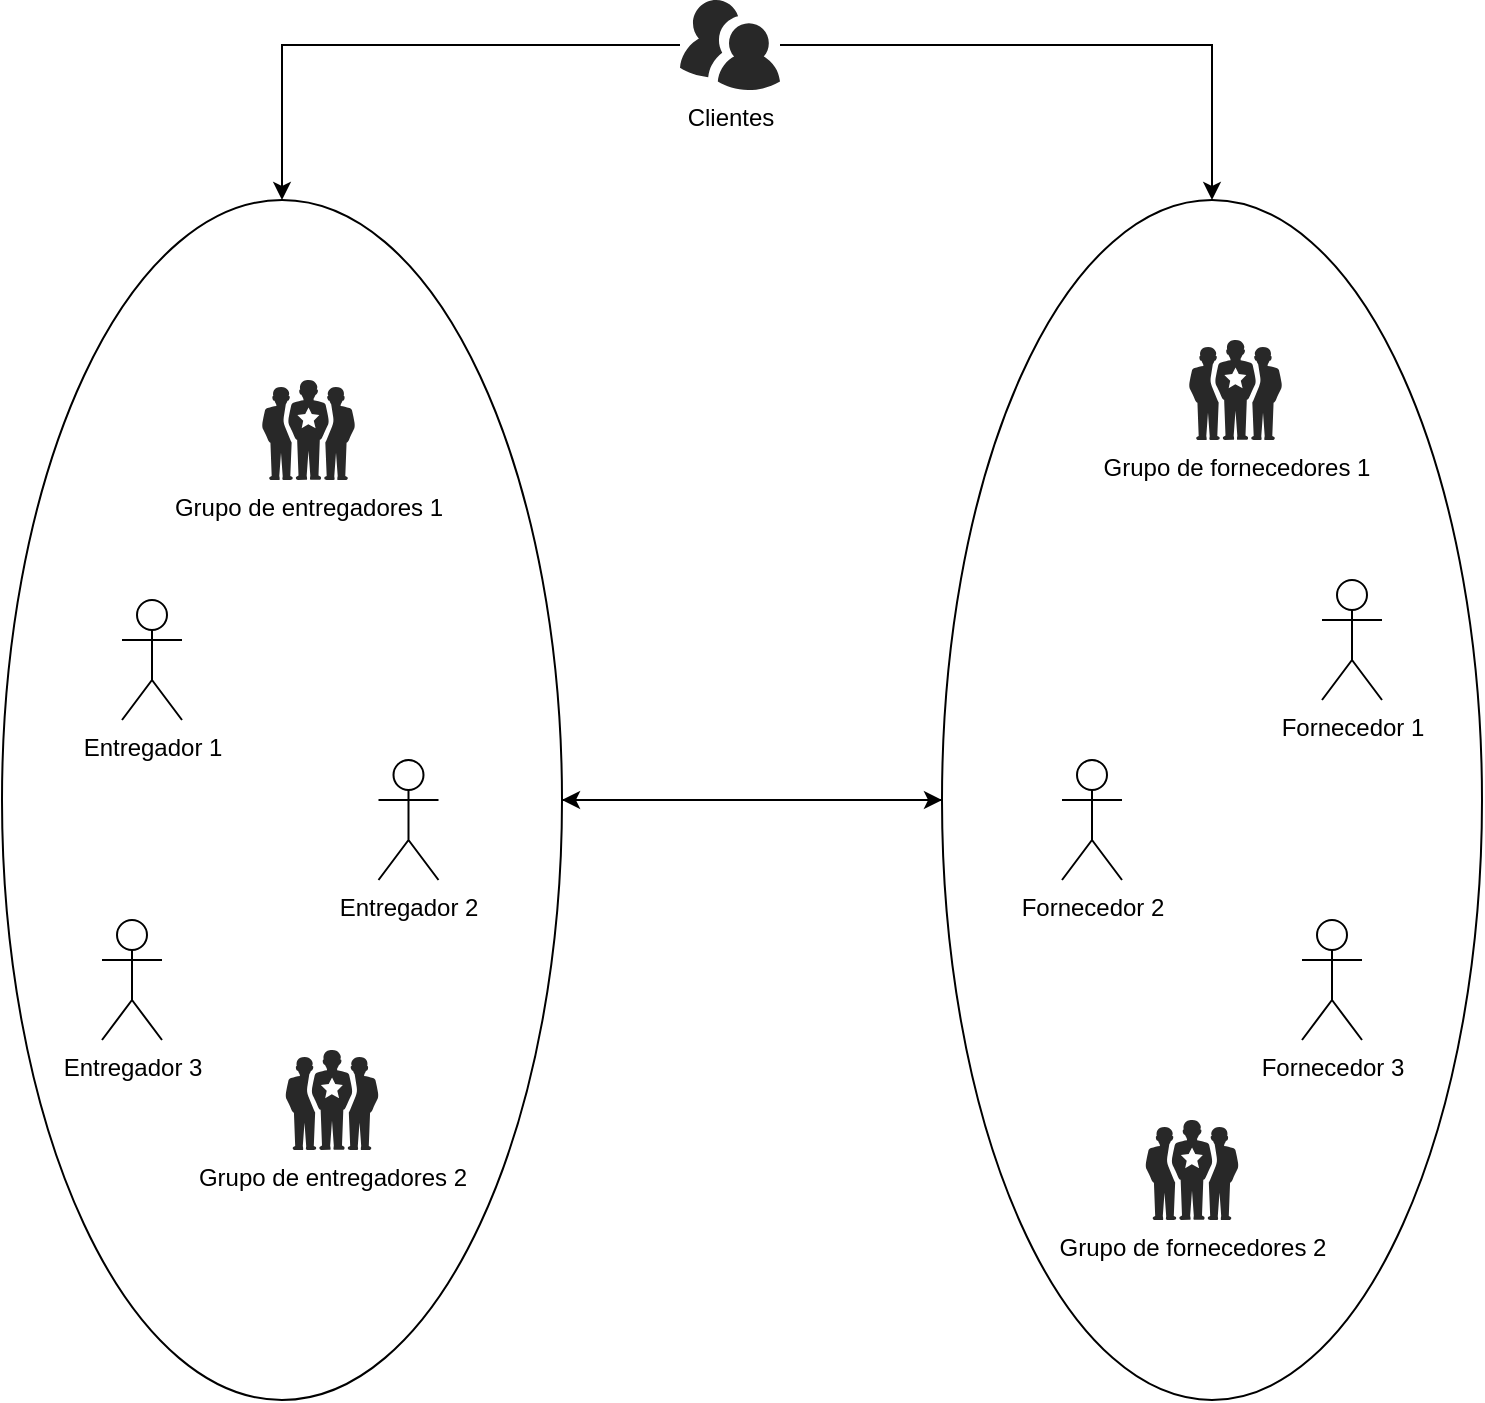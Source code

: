 <mxfile version="14.4.2" type="github">
  <diagram id="vouQ0EweEViPEyBq-yAl" name="Page-1">
    <mxGraphModel dx="706" dy="804" grid="1" gridSize="10" guides="1" tooltips="1" connect="1" arrows="1" fold="1" page="1" pageScale="1" pageWidth="827" pageHeight="1169" math="0" shadow="0">
      <root>
        <mxCell id="0" />
        <mxCell id="1" parent="0" />
        <mxCell id="C0zyoI56A72YZO5-0QW6-36" style="edgeStyle=orthogonalEdgeStyle;rounded=0;orthogonalLoop=1;jettySize=auto;html=1;" edge="1" parent="1" source="C0zyoI56A72YZO5-0QW6-32" target="C0zyoI56A72YZO5-0QW6-31">
          <mxGeometry relative="1" as="geometry" />
        </mxCell>
        <mxCell id="C0zyoI56A72YZO5-0QW6-32" value="" style="ellipse;whiteSpace=wrap;html=1;" vertex="1" parent="1">
          <mxGeometry x="520" y="160" width="270" height="600" as="geometry" />
        </mxCell>
        <mxCell id="C0zyoI56A72YZO5-0QW6-35" style="edgeStyle=orthogonalEdgeStyle;rounded=0;orthogonalLoop=1;jettySize=auto;html=1;" edge="1" parent="1" source="C0zyoI56A72YZO5-0QW6-31" target="C0zyoI56A72YZO5-0QW6-32">
          <mxGeometry relative="1" as="geometry" />
        </mxCell>
        <mxCell id="C0zyoI56A72YZO5-0QW6-31" value="" style="ellipse;whiteSpace=wrap;html=1;" vertex="1" parent="1">
          <mxGeometry x="50" y="160" width="280" height="600" as="geometry" />
        </mxCell>
        <mxCell id="C0zyoI56A72YZO5-0QW6-33" style="edgeStyle=orthogonalEdgeStyle;rounded=0;orthogonalLoop=1;jettySize=auto;html=1;" edge="1" parent="1" source="C0zyoI56A72YZO5-0QW6-37" target="C0zyoI56A72YZO5-0QW6-31">
          <mxGeometry relative="1" as="geometry">
            <mxPoint x="394" y="90" as="sourcePoint" />
          </mxGeometry>
        </mxCell>
        <mxCell id="C0zyoI56A72YZO5-0QW6-34" style="edgeStyle=orthogonalEdgeStyle;rounded=0;orthogonalLoop=1;jettySize=auto;html=1;" edge="1" parent="1" source="C0zyoI56A72YZO5-0QW6-37" target="C0zyoI56A72YZO5-0QW6-32">
          <mxGeometry relative="1" as="geometry">
            <mxPoint x="434" y="90" as="sourcePoint" />
          </mxGeometry>
        </mxCell>
        <mxCell id="C0zyoI56A72YZO5-0QW6-4" value="Entregador 1" style="shape=umlActor;verticalLabelPosition=bottom;verticalAlign=top;html=1;outlineConnect=0;" vertex="1" parent="1">
          <mxGeometry x="110" y="360" width="30" height="60" as="geometry" />
        </mxCell>
        <mxCell id="C0zyoI56A72YZO5-0QW6-5" value="Fornecedor 1" style="shape=umlActor;verticalLabelPosition=bottom;verticalAlign=top;html=1;outlineConnect=0;" vertex="1" parent="1">
          <mxGeometry x="710" y="350" width="30" height="60" as="geometry" />
        </mxCell>
        <mxCell id="C0zyoI56A72YZO5-0QW6-8" value="&lt;span style=&quot;background-color: rgb(255 , 255 , 255)&quot;&gt;Entregador 2&lt;/span&gt;" style="shape=umlActor;verticalLabelPosition=bottom;verticalAlign=top;html=1;outlineConnect=0;" vertex="1" parent="1">
          <mxGeometry x="238.25" y="440" width="30" height="60" as="geometry" />
        </mxCell>
        <mxCell id="C0zyoI56A72YZO5-0QW6-9" value="Entregador 3" style="shape=umlActor;verticalLabelPosition=bottom;verticalAlign=top;html=1;outlineConnect=0;" vertex="1" parent="1">
          <mxGeometry x="100" y="520" width="30" height="60" as="geometry" />
        </mxCell>
        <mxCell id="C0zyoI56A72YZO5-0QW6-10" value="&lt;span style=&quot;background-color: rgb(255 , 255 , 255)&quot;&gt;Grupo de entregadores 1&lt;/span&gt;" style="verticalLabelPosition=bottom;html=1;fillColor=#282828;strokeColor=none;verticalAlign=top;pointerEvents=1;align=center;shape=mxgraph.cisco_safe.people_places_things_icons.icon1;" vertex="1" parent="1">
          <mxGeometry x="180" y="250" width="46.5" height="50" as="geometry" />
        </mxCell>
        <mxCell id="C0zyoI56A72YZO5-0QW6-12" value="Grupo de fornecedores 2" style="verticalLabelPosition=bottom;html=1;fillColor=#282828;strokeColor=none;verticalAlign=top;pointerEvents=1;align=center;shape=mxgraph.cisco_safe.people_places_things_icons.icon1;" vertex="1" parent="1">
          <mxGeometry x="621.75" y="620" width="46.5" height="50" as="geometry" />
        </mxCell>
        <mxCell id="C0zyoI56A72YZO5-0QW6-13" value="Grupo de entregadores 2" style="verticalLabelPosition=bottom;html=1;fillColor=#282828;strokeColor=none;verticalAlign=top;pointerEvents=1;align=center;shape=mxgraph.cisco_safe.people_places_things_icons.icon1;" vertex="1" parent="1">
          <mxGeometry x="191.75" y="585" width="46.5" height="50" as="geometry" />
        </mxCell>
        <mxCell id="C0zyoI56A72YZO5-0QW6-7" value="&lt;span style=&quot;background-color: rgb(255 , 255 , 255)&quot;&gt;Fornecedor 3&lt;/span&gt;" style="shape=umlActor;verticalLabelPosition=bottom;verticalAlign=top;html=1;outlineConnect=0;" vertex="1" parent="1">
          <mxGeometry x="700" y="520" width="30" height="60" as="geometry" />
        </mxCell>
        <mxCell id="C0zyoI56A72YZO5-0QW6-6" value="&lt;span style=&quot;background-color: rgb(255 , 255 , 255)&quot;&gt;Fornecedor 2&lt;/span&gt;" style="shape=umlActor;verticalLabelPosition=bottom;verticalAlign=top;html=1;outlineConnect=0;" vertex="1" parent="1">
          <mxGeometry x="580" y="440" width="30" height="60" as="geometry" />
        </mxCell>
        <mxCell id="C0zyoI56A72YZO5-0QW6-11" value="&lt;span style=&quot;background-color: rgb(255 , 255 , 255)&quot;&gt;Grupo de fornecedores 1&lt;/span&gt;" style="verticalLabelPosition=bottom;html=1;fillColor=#282828;strokeColor=none;verticalAlign=top;pointerEvents=1;align=center;shape=mxgraph.cisco_safe.people_places_things_icons.icon1;" vertex="1" parent="1">
          <mxGeometry x="643.5" y="230" width="46.5" height="50" as="geometry" />
        </mxCell>
        <mxCell id="C0zyoI56A72YZO5-0QW6-37" value="Clientes" style="verticalLabelPosition=bottom;html=1;fillColor=#282828;strokeColor=none;verticalAlign=top;pointerEvents=1;align=center;shape=mxgraph.cisco_safe.people_places_things_icons.icon9;" vertex="1" parent="1">
          <mxGeometry x="389" y="60" width="50" height="45" as="geometry" />
        </mxCell>
      </root>
    </mxGraphModel>
  </diagram>
</mxfile>
